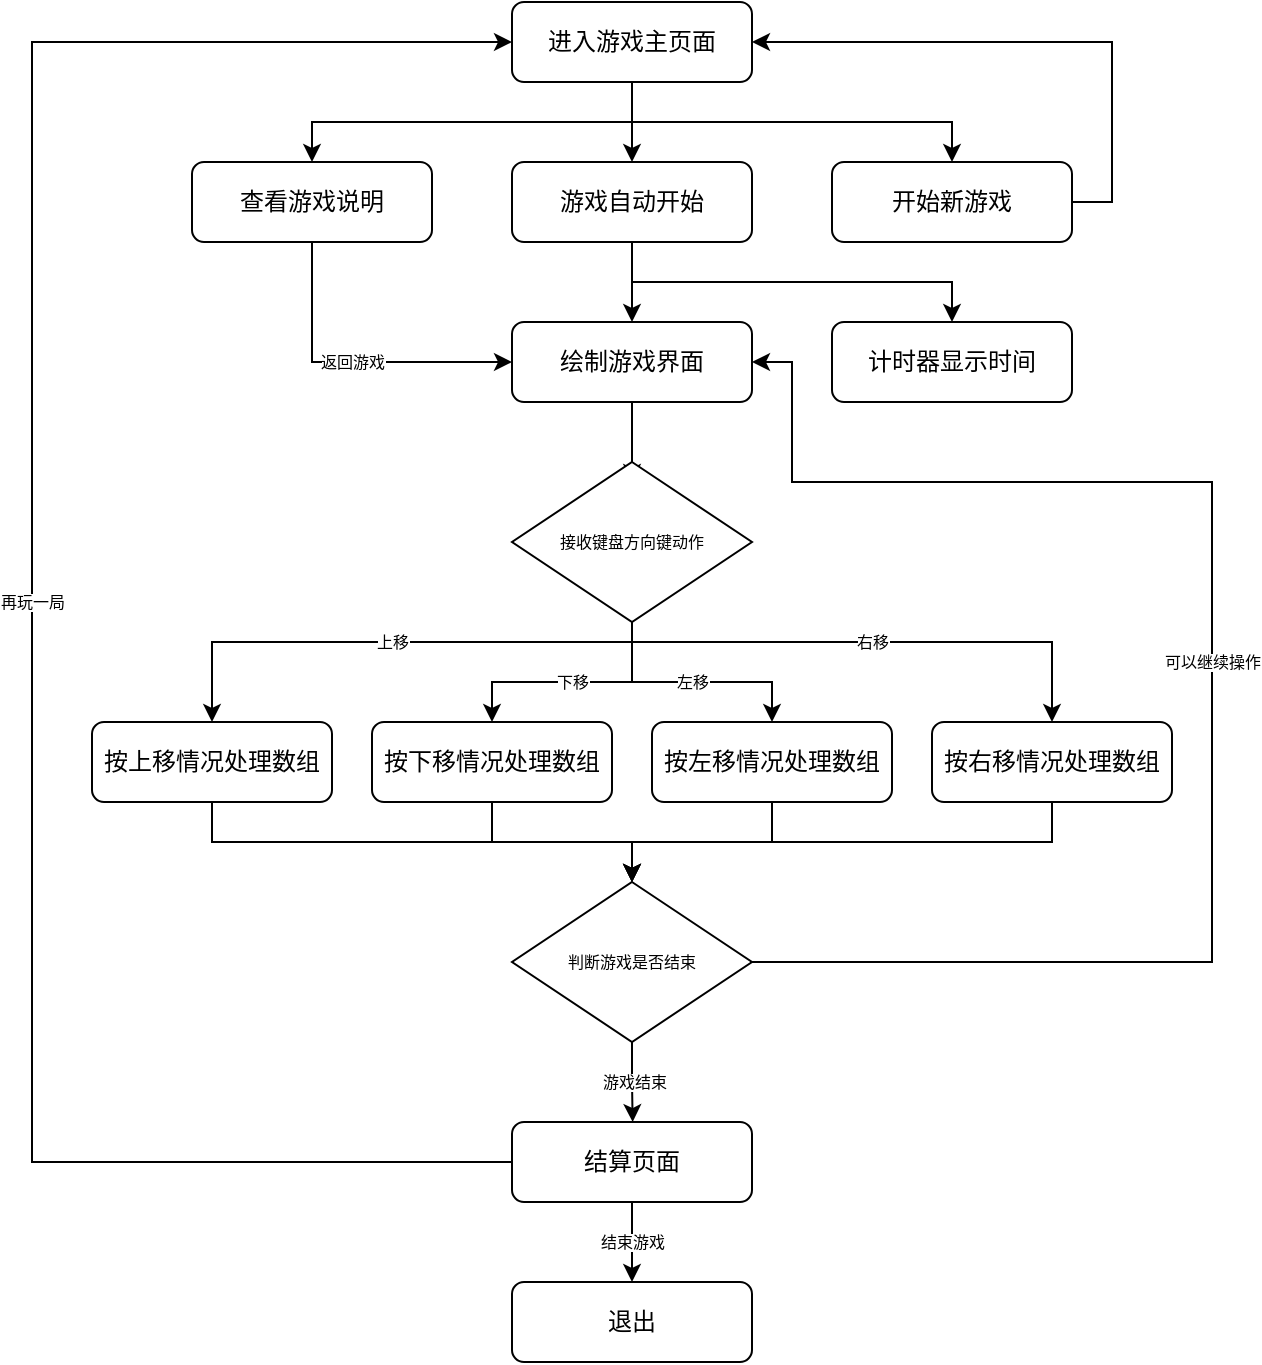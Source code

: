 <mxfile version="14.5.10" type="device"><diagram id="C5RBs43oDa-KdzZeNtuy" name="Page-1"><mxGraphModel dx="1183" dy="662" grid="1" gridSize="10" guides="1" tooltips="1" connect="1" arrows="1" fold="1" page="1" pageScale="1" pageWidth="827" pageHeight="1169" math="0" shadow="0"><root><mxCell id="WIyWlLk6GJQsqaUBKTNV-0"/><mxCell id="WIyWlLk6GJQsqaUBKTNV-1" parent="WIyWlLk6GJQsqaUBKTNV-0"/><mxCell id="T8sUQM8UJiR7bcY7kfcD-3" style="edgeStyle=orthogonalEdgeStyle;rounded=0;orthogonalLoop=1;jettySize=auto;html=1;exitX=0.5;exitY=1;exitDx=0;exitDy=0;" parent="WIyWlLk6GJQsqaUBKTNV-1" source="WIyWlLk6GJQsqaUBKTNV-3" target="Uv2lMDt5LLXeHpanYham-4" edge="1"><mxGeometry relative="1" as="geometry"><mxPoint x="300" y="160" as="targetPoint"/></mxGeometry></mxCell><mxCell id="Uv2lMDt5LLXeHpanYham-5" style="edgeStyle=orthogonalEdgeStyle;rounded=0;orthogonalLoop=1;jettySize=auto;html=1;exitX=0.5;exitY=1;exitDx=0;exitDy=0;shadow=0;fontFamily=Times New Roman;fontSize=8;" edge="1" parent="WIyWlLk6GJQsqaUBKTNV-1" source="WIyWlLk6GJQsqaUBKTNV-3" target="Uv2lMDt5LLXeHpanYham-2"><mxGeometry relative="1" as="geometry"/></mxCell><mxCell id="Uv2lMDt5LLXeHpanYham-6" style="edgeStyle=orthogonalEdgeStyle;rounded=0;orthogonalLoop=1;jettySize=auto;html=1;exitX=0.5;exitY=1;exitDx=0;exitDy=0;shadow=0;fontFamily=Times New Roman;fontSize=8;" edge="1" parent="WIyWlLk6GJQsqaUBKTNV-1" source="WIyWlLk6GJQsqaUBKTNV-3" target="Uv2lMDt5LLXeHpanYham-1"><mxGeometry relative="1" as="geometry"/></mxCell><mxCell id="WIyWlLk6GJQsqaUBKTNV-3" value="进入游戏主页面" style="rounded=1;whiteSpace=wrap;html=1;fontSize=12;glass=0;strokeWidth=1;shadow=0;" parent="WIyWlLk6GJQsqaUBKTNV-1" vertex="1"><mxGeometry x="320" y="80" width="120" height="40" as="geometry"/></mxCell><mxCell id="Uv2lMDt5LLXeHpanYham-12" style="edgeStyle=orthogonalEdgeStyle;rounded=0;orthogonalLoop=1;jettySize=auto;html=1;exitX=1;exitY=0.5;exitDx=0;exitDy=0;entryX=1;entryY=0.5;entryDx=0;entryDy=0;shadow=0;fontFamily=Times New Roman;fontSize=8;" edge="1" parent="WIyWlLk6GJQsqaUBKTNV-1" source="Uv2lMDt5LLXeHpanYham-1" target="WIyWlLk6GJQsqaUBKTNV-3"><mxGeometry relative="1" as="geometry"/></mxCell><mxCell id="Uv2lMDt5LLXeHpanYham-1" value="开始新游戏" style="rounded=1;whiteSpace=wrap;html=1;fontSize=12;glass=0;strokeWidth=1;shadow=0;" vertex="1" parent="WIyWlLk6GJQsqaUBKTNV-1"><mxGeometry x="480" y="160" width="120" height="40" as="geometry"/></mxCell><mxCell id="Uv2lMDt5LLXeHpanYham-16" value="返回游戏" style="edgeStyle=orthogonalEdgeStyle;rounded=0;orthogonalLoop=1;jettySize=auto;html=1;entryX=0;entryY=0.5;entryDx=0;entryDy=0;shadow=0;fontFamily=Times New Roman;fontSize=8;" edge="1" parent="WIyWlLk6GJQsqaUBKTNV-1" source="Uv2lMDt5LLXeHpanYham-2" target="Uv2lMDt5LLXeHpanYham-3"><mxGeometry relative="1" as="geometry"><Array as="points"><mxPoint x="220" y="260"/></Array></mxGeometry></mxCell><mxCell id="Uv2lMDt5LLXeHpanYham-2" value="查看游戏说明" style="rounded=1;whiteSpace=wrap;html=1;fontSize=12;glass=0;strokeWidth=1;shadow=0;" vertex="1" parent="WIyWlLk6GJQsqaUBKTNV-1"><mxGeometry x="160" y="160" width="120" height="40" as="geometry"/></mxCell><mxCell id="Uv2lMDt5LLXeHpanYham-8" value="" style="edgeStyle=orthogonalEdgeStyle;rounded=0;orthogonalLoop=1;jettySize=auto;html=1;shadow=0;fontFamily=Times New Roman;fontSize=8;" edge="1" parent="WIyWlLk6GJQsqaUBKTNV-1" source="Uv2lMDt5LLXeHpanYham-3"><mxGeometry relative="1" as="geometry"><mxPoint x="380" y="320.0" as="targetPoint"/></mxGeometry></mxCell><mxCell id="Uv2lMDt5LLXeHpanYham-3" value="绘制游戏界面" style="rounded=1;whiteSpace=wrap;html=1;fontSize=12;glass=0;strokeWidth=1;shadow=0;" vertex="1" parent="WIyWlLk6GJQsqaUBKTNV-1"><mxGeometry x="320" y="240" width="120" height="40" as="geometry"/></mxCell><mxCell id="Uv2lMDt5LLXeHpanYham-7" value="" style="edgeStyle=orthogonalEdgeStyle;rounded=0;orthogonalLoop=1;jettySize=auto;html=1;shadow=0;fontFamily=Times New Roman;fontSize=8;" edge="1" parent="WIyWlLk6GJQsqaUBKTNV-1" source="Uv2lMDt5LLXeHpanYham-4" target="Uv2lMDt5LLXeHpanYham-3"><mxGeometry relative="1" as="geometry"/></mxCell><mxCell id="Uv2lMDt5LLXeHpanYham-15" style="edgeStyle=orthogonalEdgeStyle;rounded=0;orthogonalLoop=1;jettySize=auto;html=1;exitX=0.5;exitY=1;exitDx=0;exitDy=0;shadow=0;fontFamily=Times New Roman;fontSize=8;" edge="1" parent="WIyWlLk6GJQsqaUBKTNV-1" source="Uv2lMDt5LLXeHpanYham-4" target="Uv2lMDt5LLXeHpanYham-10"><mxGeometry relative="1" as="geometry"><Array as="points"><mxPoint x="380" y="220"/><mxPoint x="540" y="220"/></Array></mxGeometry></mxCell><mxCell id="Uv2lMDt5LLXeHpanYham-4" value="游戏自动开始" style="rounded=1;whiteSpace=wrap;html=1;fontSize=12;glass=0;strokeWidth=1;shadow=0;" vertex="1" parent="WIyWlLk6GJQsqaUBKTNV-1"><mxGeometry x="320" y="160" width="120" height="40" as="geometry"/></mxCell><mxCell id="Uv2lMDt5LLXeHpanYham-17" value="上移" style="edgeStyle=orthogonalEdgeStyle;rounded=0;orthogonalLoop=1;jettySize=auto;html=1;exitX=0.5;exitY=1;exitDx=0;exitDy=0;shadow=0;fontFamily=Times New Roman;fontSize=8;" edge="1" parent="WIyWlLk6GJQsqaUBKTNV-1" source="Uv2lMDt5LLXeHpanYham-9" target="Uv2lMDt5LLXeHpanYham-18"><mxGeometry relative="1" as="geometry"><mxPoint x="240" y="440" as="targetPoint"/><Array as="points"><mxPoint x="170" y="400"/></Array></mxGeometry></mxCell><mxCell id="Uv2lMDt5LLXeHpanYham-22" value="下移" style="edgeStyle=orthogonalEdgeStyle;rounded=0;orthogonalLoop=1;jettySize=auto;html=1;exitX=0.5;exitY=1;exitDx=0;exitDy=0;shadow=0;fontFamily=Times New Roman;fontSize=8;" edge="1" parent="WIyWlLk6GJQsqaUBKTNV-1" source="Uv2lMDt5LLXeHpanYham-9" target="Uv2lMDt5LLXeHpanYham-21"><mxGeometry relative="1" as="geometry"><Array as="points"><mxPoint x="380" y="420"/><mxPoint x="310" y="420"/></Array></mxGeometry></mxCell><mxCell id="Uv2lMDt5LLXeHpanYham-23" value="左移" style="edgeStyle=orthogonalEdgeStyle;rounded=0;orthogonalLoop=1;jettySize=auto;html=1;exitX=0.5;exitY=1;exitDx=0;exitDy=0;shadow=0;fontFamily=Times New Roman;fontSize=8;" edge="1" parent="WIyWlLk6GJQsqaUBKTNV-1" source="Uv2lMDt5LLXeHpanYham-9" target="Uv2lMDt5LLXeHpanYham-20"><mxGeometry relative="1" as="geometry"><Array as="points"><mxPoint x="380" y="420"/><mxPoint x="450" y="420"/></Array></mxGeometry></mxCell><mxCell id="Uv2lMDt5LLXeHpanYham-24" value="右移" style="edgeStyle=orthogonalEdgeStyle;rounded=0;orthogonalLoop=1;jettySize=auto;html=1;exitX=0.5;exitY=1;exitDx=0;exitDy=0;shadow=0;fontFamily=Times New Roman;fontSize=8;" edge="1" parent="WIyWlLk6GJQsqaUBKTNV-1" source="Uv2lMDt5LLXeHpanYham-9" target="Uv2lMDt5LLXeHpanYham-19"><mxGeometry relative="1" as="geometry"><Array as="points"><mxPoint x="590" y="400"/></Array></mxGeometry></mxCell><mxCell id="Uv2lMDt5LLXeHpanYham-9" value="接收键盘方向键动作" style="rhombus;whiteSpace=wrap;html=1;fontFamily=Times New Roman;fontSize=8;" vertex="1" parent="WIyWlLk6GJQsqaUBKTNV-1"><mxGeometry x="320" y="310" width="120" height="80" as="geometry"/></mxCell><mxCell id="Uv2lMDt5LLXeHpanYham-10" value="计时器显示时间" style="rounded=1;whiteSpace=wrap;html=1;fontSize=12;glass=0;strokeWidth=1;shadow=0;" vertex="1" parent="WIyWlLk6GJQsqaUBKTNV-1"><mxGeometry x="480" y="240" width="120" height="40" as="geometry"/></mxCell><mxCell id="Uv2lMDt5LLXeHpanYham-27" style="edgeStyle=orthogonalEdgeStyle;rounded=0;orthogonalLoop=1;jettySize=auto;html=1;exitX=0.5;exitY=1;exitDx=0;exitDy=0;shadow=0;fontFamily=Times New Roman;fontSize=8;" edge="1" parent="WIyWlLk6GJQsqaUBKTNV-1" source="Uv2lMDt5LLXeHpanYham-18" target="Uv2lMDt5LLXeHpanYham-25"><mxGeometry relative="1" as="geometry"/></mxCell><mxCell id="Uv2lMDt5LLXeHpanYham-18" value="按上移情况处理数组" style="rounded=1;whiteSpace=wrap;html=1;fontSize=12;glass=0;strokeWidth=1;shadow=0;" vertex="1" parent="WIyWlLk6GJQsqaUBKTNV-1"><mxGeometry x="110" y="440" width="120" height="40" as="geometry"/></mxCell><mxCell id="Uv2lMDt5LLXeHpanYham-30" style="edgeStyle=orthogonalEdgeStyle;rounded=0;orthogonalLoop=1;jettySize=auto;html=1;exitX=0.5;exitY=1;exitDx=0;exitDy=0;shadow=0;fontFamily=Times New Roman;fontSize=8;" edge="1" parent="WIyWlLk6GJQsqaUBKTNV-1" source="Uv2lMDt5LLXeHpanYham-19" target="Uv2lMDt5LLXeHpanYham-25"><mxGeometry relative="1" as="geometry"/></mxCell><mxCell id="Uv2lMDt5LLXeHpanYham-19" value="按右移情况处理数组" style="rounded=1;whiteSpace=wrap;html=1;fontSize=12;glass=0;strokeWidth=1;shadow=0;" vertex="1" parent="WIyWlLk6GJQsqaUBKTNV-1"><mxGeometry x="530" y="440" width="120" height="40" as="geometry"/></mxCell><mxCell id="Uv2lMDt5LLXeHpanYham-29" style="edgeStyle=orthogonalEdgeStyle;rounded=0;orthogonalLoop=1;jettySize=auto;html=1;exitX=0.5;exitY=1;exitDx=0;exitDy=0;shadow=0;fontFamily=Times New Roman;fontSize=8;" edge="1" parent="WIyWlLk6GJQsqaUBKTNV-1" source="Uv2lMDt5LLXeHpanYham-20" target="Uv2lMDt5LLXeHpanYham-25"><mxGeometry relative="1" as="geometry"/></mxCell><mxCell id="Uv2lMDt5LLXeHpanYham-20" value="按左移情况处理数组" style="rounded=1;whiteSpace=wrap;html=1;fontSize=12;glass=0;strokeWidth=1;shadow=0;" vertex="1" parent="WIyWlLk6GJQsqaUBKTNV-1"><mxGeometry x="390" y="440" width="120" height="40" as="geometry"/></mxCell><mxCell id="Uv2lMDt5LLXeHpanYham-28" style="edgeStyle=orthogonalEdgeStyle;rounded=0;orthogonalLoop=1;jettySize=auto;html=1;exitX=0.5;exitY=1;exitDx=0;exitDy=0;shadow=0;fontFamily=Times New Roman;fontSize=8;" edge="1" parent="WIyWlLk6GJQsqaUBKTNV-1" source="Uv2lMDt5LLXeHpanYham-21" target="Uv2lMDt5LLXeHpanYham-25"><mxGeometry relative="1" as="geometry"/></mxCell><mxCell id="Uv2lMDt5LLXeHpanYham-21" value="按下移情况处理数组" style="rounded=1;whiteSpace=wrap;html=1;fontSize=12;glass=0;strokeWidth=1;shadow=0;" vertex="1" parent="WIyWlLk6GJQsqaUBKTNV-1"><mxGeometry x="250" y="440" width="120" height="40" as="geometry"/></mxCell><mxCell id="Uv2lMDt5LLXeHpanYham-26" value="可以继续操作" style="edgeStyle=orthogonalEdgeStyle;rounded=0;orthogonalLoop=1;jettySize=auto;html=1;shadow=0;fontFamily=Times New Roman;fontSize=8;entryX=1;entryY=0.5;entryDx=0;entryDy=0;" edge="1" parent="WIyWlLk6GJQsqaUBKTNV-1" source="Uv2lMDt5LLXeHpanYham-25" target="Uv2lMDt5LLXeHpanYham-3"><mxGeometry relative="1" as="geometry"><mxPoint x="670" y="390" as="targetPoint"/><Array as="points"><mxPoint x="670" y="560"/><mxPoint x="670" y="320"/><mxPoint x="460" y="320"/><mxPoint x="460" y="260"/></Array></mxGeometry></mxCell><mxCell id="Uv2lMDt5LLXeHpanYham-31" value="游戏结束" style="edgeStyle=orthogonalEdgeStyle;rounded=0;orthogonalLoop=1;jettySize=auto;html=1;exitX=0.5;exitY=1;exitDx=0;exitDy=0;shadow=0;fontFamily=Times New Roman;fontSize=8;" edge="1" parent="WIyWlLk6GJQsqaUBKTNV-1" source="Uv2lMDt5LLXeHpanYham-25"><mxGeometry relative="1" as="geometry"><mxPoint x="380.333" y="640" as="targetPoint"/></mxGeometry></mxCell><mxCell id="Uv2lMDt5LLXeHpanYham-25" value="判断游戏是否结束" style="rhombus;whiteSpace=wrap;html=1;fontFamily=Times New Roman;fontSize=8;" vertex="1" parent="WIyWlLk6GJQsqaUBKTNV-1"><mxGeometry x="320" y="520" width="120" height="80" as="geometry"/></mxCell><mxCell id="Uv2lMDt5LLXeHpanYham-34" value="结束游戏" style="edgeStyle=orthogonalEdgeStyle;rounded=0;orthogonalLoop=1;jettySize=auto;html=1;exitX=0.5;exitY=1;exitDx=0;exitDy=0;shadow=0;fontFamily=Times New Roman;fontSize=8;" edge="1" parent="WIyWlLk6GJQsqaUBKTNV-1" source="Uv2lMDt5LLXeHpanYham-32" target="Uv2lMDt5LLXeHpanYham-33"><mxGeometry relative="1" as="geometry"/></mxCell><mxCell id="Uv2lMDt5LLXeHpanYham-35" value="再玩一局" style="edgeStyle=orthogonalEdgeStyle;rounded=0;orthogonalLoop=1;jettySize=auto;html=1;exitX=0;exitY=0.5;exitDx=0;exitDy=0;entryX=0;entryY=0.5;entryDx=0;entryDy=0;shadow=0;fontFamily=Times New Roman;fontSize=8;" edge="1" parent="WIyWlLk6GJQsqaUBKTNV-1" source="Uv2lMDt5LLXeHpanYham-32" target="WIyWlLk6GJQsqaUBKTNV-3"><mxGeometry relative="1" as="geometry"><Array as="points"><mxPoint x="80" y="660"/><mxPoint x="80" y="100"/></Array></mxGeometry></mxCell><mxCell id="Uv2lMDt5LLXeHpanYham-32" value="结算页面" style="rounded=1;whiteSpace=wrap;html=1;fontSize=12;glass=0;strokeWidth=1;shadow=0;" vertex="1" parent="WIyWlLk6GJQsqaUBKTNV-1"><mxGeometry x="320" y="640" width="120" height="40" as="geometry"/></mxCell><mxCell id="Uv2lMDt5LLXeHpanYham-33" value="退出" style="rounded=1;whiteSpace=wrap;html=1;fontSize=12;glass=0;strokeWidth=1;shadow=0;" vertex="1" parent="WIyWlLk6GJQsqaUBKTNV-1"><mxGeometry x="320" y="720" width="120" height="40" as="geometry"/></mxCell></root></mxGraphModel></diagram></mxfile>